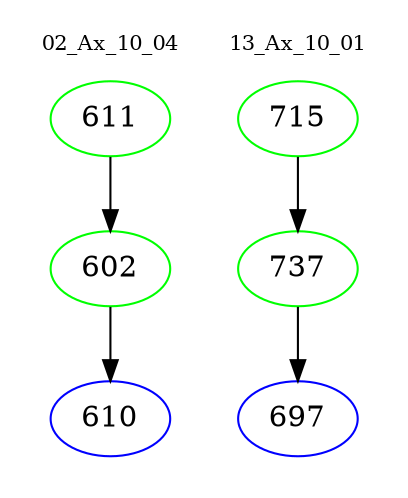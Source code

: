 digraph{
subgraph cluster_0 {
color = white
label = "02_Ax_10_04";
fontsize=10;
T0_611 [label="611", color="green"]
T0_611 -> T0_602 [color="black"]
T0_602 [label="602", color="green"]
T0_602 -> T0_610 [color="black"]
T0_610 [label="610", color="blue"]
}
subgraph cluster_1 {
color = white
label = "13_Ax_10_01";
fontsize=10;
T1_715 [label="715", color="green"]
T1_715 -> T1_737 [color="black"]
T1_737 [label="737", color="green"]
T1_737 -> T1_697 [color="black"]
T1_697 [label="697", color="blue"]
}
}
